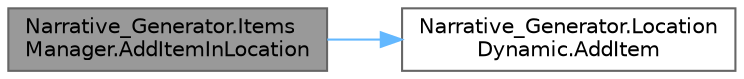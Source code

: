 digraph "Narrative_Generator.ItemsManager.AddItemInLocation"
{
 // LATEX_PDF_SIZE
  bgcolor="transparent";
  edge [fontname=Helvetica,fontsize=10,labelfontname=Helvetica,labelfontsize=10];
  node [fontname=Helvetica,fontsize=10,shape=box,height=0.2,width=0.4];
  rankdir="LR";
  Node1 [label="Narrative_Generator.Items\lManager.AddItemInLocation",height=0.2,width=0.4,color="gray40", fillcolor="grey60", style="filled", fontcolor="black",tooltip="A method that adds the specified item to the specified location."];
  Node1 -> Node2 [color="steelblue1",style="solid"];
  Node2 [label="Narrative_Generator.Location\lDynamic.AddItem",height=0.2,width=0.4,color="grey40", fillcolor="white", style="filled",URL="$class_narrative___generator_1_1_location_dynamic.html#a58abed9aa6b25ae1301a5c4798e878f3",tooltip="Adds the specified item to the list of items in this location."];
}
